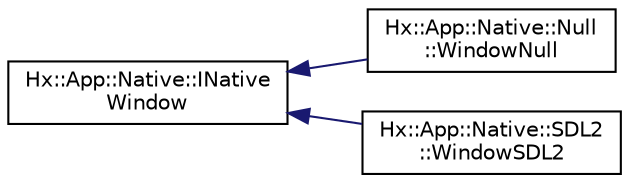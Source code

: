 digraph "Graphical Class Hierarchy"
{
  edge [fontname="Helvetica",fontsize="10",labelfontname="Helvetica",labelfontsize="10"];
  node [fontname="Helvetica",fontsize="10",shape=record];
  rankdir="LR";
  Node0 [label="Hx::App::Native::INative\lWindow",height=0.2,width=0.4,color="black", fillcolor="white", style="filled",URL="$structHx_1_1App_1_1Native_1_1INativeWindow.html"];
  Node0 -> Node1 [dir="back",color="midnightblue",fontsize="10",style="solid",fontname="Helvetica"];
  Node1 [label="Hx::App::Native::Null\l::WindowNull",height=0.2,width=0.4,color="black", fillcolor="white", style="filled",URL="$classHx_1_1App_1_1Native_1_1Null_1_1WindowNull.html"];
  Node0 -> Node2 [dir="back",color="midnightblue",fontsize="10",style="solid",fontname="Helvetica"];
  Node2 [label="Hx::App::Native::SDL2\l::WindowSDL2",height=0.2,width=0.4,color="black", fillcolor="white", style="filled",URL="$classHx_1_1App_1_1Native_1_1SDL2_1_1WindowSDL2.html"];
}
